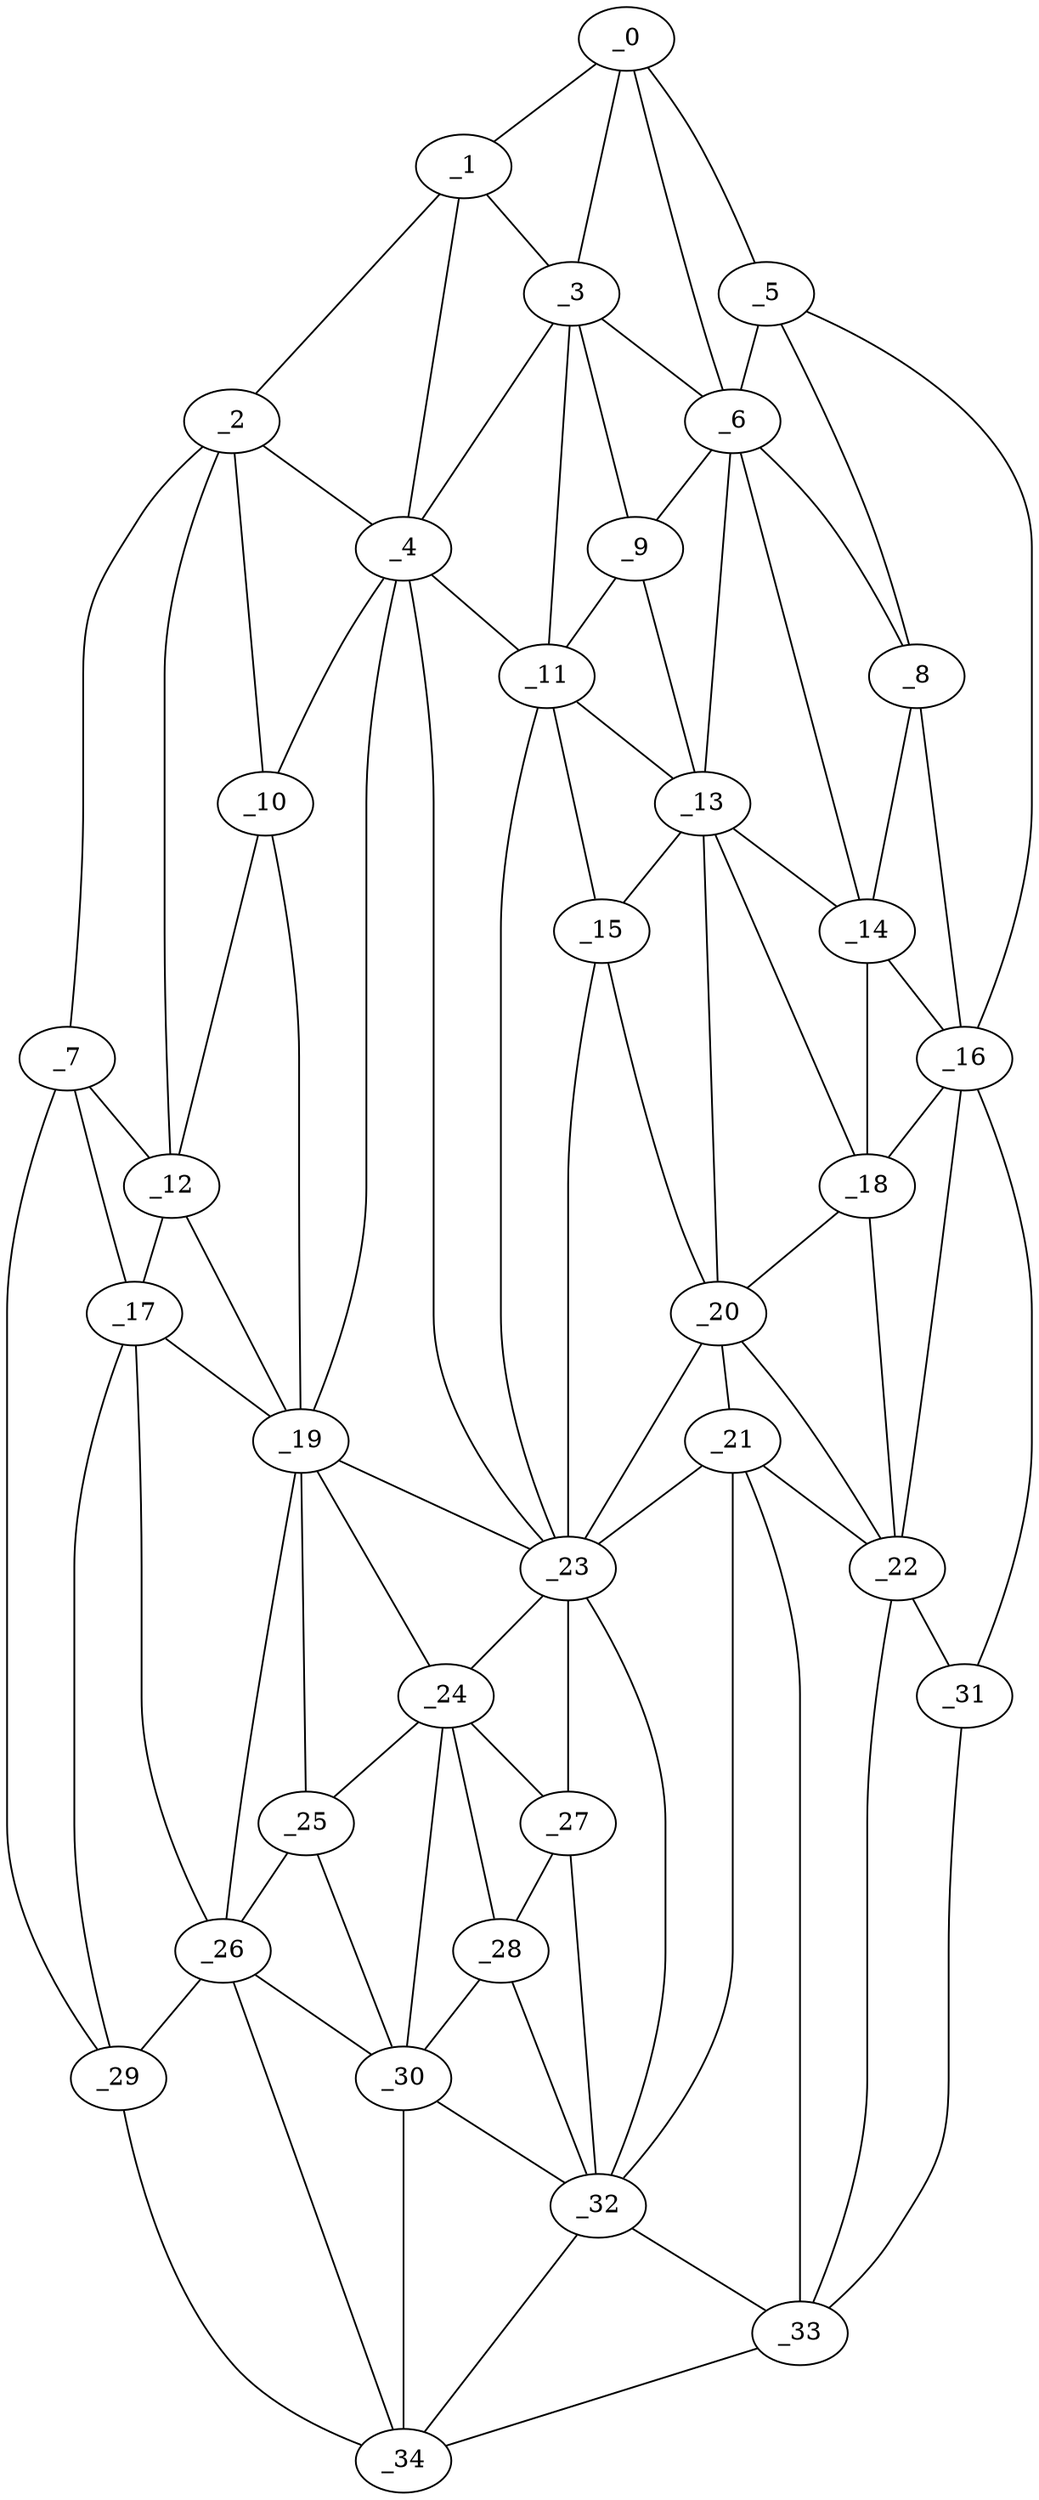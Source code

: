 graph "obj62__315.gxl" {
	_0	 [x=39,
		y=9];
	_1	 [x=44,
		y=97];
	_0 -- _1	 [valence=1];
	_3	 [x=48,
		y=38];
	_0 -- _3	 [valence=2];
	_5	 [x=52,
		y=3];
	_0 -- _5	 [valence=1];
	_6	 [x=52,
		y=27];
	_0 -- _6	 [valence=2];
	_2	 [x=46,
		y=105];
	_1 -- _2	 [valence=1];
	_1 -- _3	 [valence=2];
	_4	 [x=51,
		y=98];
	_1 -- _4	 [valence=1];
	_2 -- _4	 [valence=1];
	_7	 [x=57,
		y=125];
	_2 -- _7	 [valence=1];
	_10	 [x=61,
		y=102];
	_2 -- _10	 [valence=2];
	_12	 [x=65,
		y=106];
	_2 -- _12	 [valence=1];
	_3 -- _4	 [valence=1];
	_3 -- _6	 [valence=2];
	_9	 [x=58,
		y=38];
	_3 -- _9	 [valence=1];
	_11	 [x=64,
		y=40];
	_3 -- _11	 [valence=2];
	_4 -- _10	 [valence=2];
	_4 -- _11	 [valence=2];
	_19	 [x=77,
		y=91];
	_4 -- _19	 [valence=1];
	_23	 [x=84,
		y=65];
	_4 -- _23	 [valence=1];
	_5 -- _6	 [valence=1];
	_8	 [x=58,
		y=6];
	_5 -- _8	 [valence=1];
	_16	 [x=72,
		y=6];
	_5 -- _16	 [valence=1];
	_6 -- _8	 [valence=2];
	_6 -- _9	 [valence=2];
	_13	 [x=67,
		y=33];
	_6 -- _13	 [valence=2];
	_14	 [x=68,
		y=11];
	_6 -- _14	 [valence=2];
	_7 -- _12	 [valence=2];
	_17	 [x=73,
		y=107];
	_7 -- _17	 [valence=1];
	_29	 [x=91,
		y=120];
	_7 -- _29	 [valence=1];
	_8 -- _14	 [valence=1];
	_8 -- _16	 [valence=2];
	_9 -- _11	 [valence=1];
	_9 -- _13	 [valence=2];
	_10 -- _12	 [valence=2];
	_10 -- _19	 [valence=2];
	_11 -- _13	 [valence=1];
	_15	 [x=69,
		y=42];
	_11 -- _15	 [valence=2];
	_11 -- _23	 [valence=2];
	_12 -- _17	 [valence=2];
	_12 -- _19	 [valence=2];
	_13 -- _14	 [valence=2];
	_13 -- _15	 [valence=2];
	_18	 [x=74,
		y=28];
	_13 -- _18	 [valence=2];
	_20	 [x=78,
		y=42];
	_13 -- _20	 [valence=2];
	_14 -- _16	 [valence=2];
	_14 -- _18	 [valence=2];
	_15 -- _20	 [valence=1];
	_15 -- _23	 [valence=1];
	_16 -- _18	 [valence=2];
	_22	 [x=84,
		y=29];
	_16 -- _22	 [valence=1];
	_31	 [x=93,
		y=12];
	_16 -- _31	 [valence=1];
	_17 -- _19	 [valence=2];
	_26	 [x=87,
		y=100];
	_17 -- _26	 [valence=2];
	_17 -- _29	 [valence=2];
	_18 -- _20	 [valence=1];
	_18 -- _22	 [valence=2];
	_19 -- _23	 [valence=2];
	_24	 [x=86,
		y=83];
	_19 -- _24	 [valence=2];
	_25	 [x=87,
		y=90];
	_19 -- _25	 [valence=2];
	_19 -- _26	 [valence=1];
	_21	 [x=83,
		y=41];
	_20 -- _21	 [valence=2];
	_20 -- _22	 [valence=2];
	_20 -- _23	 [valence=2];
	_21 -- _22	 [valence=1];
	_21 -- _23	 [valence=2];
	_32	 [x=94,
		y=65];
	_21 -- _32	 [valence=2];
	_33	 [x=96,
		y=40];
	_21 -- _33	 [valence=2];
	_22 -- _31	 [valence=2];
	_22 -- _33	 [valence=2];
	_23 -- _24	 [valence=1];
	_27	 [x=90,
		y=74];
	_23 -- _27	 [valence=2];
	_23 -- _32	 [valence=2];
	_24 -- _25	 [valence=2];
	_24 -- _27	 [valence=2];
	_28	 [x=91,
		y=80];
	_24 -- _28	 [valence=1];
	_30	 [x=92,
		y=84];
	_24 -- _30	 [valence=2];
	_25 -- _26	 [valence=2];
	_25 -- _30	 [valence=2];
	_26 -- _29	 [valence=1];
	_26 -- _30	 [valence=2];
	_34	 [x=97,
		y=115];
	_26 -- _34	 [valence=2];
	_27 -- _28	 [valence=2];
	_27 -- _32	 [valence=2];
	_28 -- _30	 [valence=2];
	_28 -- _32	 [valence=1];
	_29 -- _34	 [valence=1];
	_30 -- _32	 [valence=2];
	_30 -- _34	 [valence=2];
	_31 -- _33	 [valence=1];
	_32 -- _33	 [valence=2];
	_32 -- _34	 [valence=2];
	_33 -- _34	 [valence=1];
}
